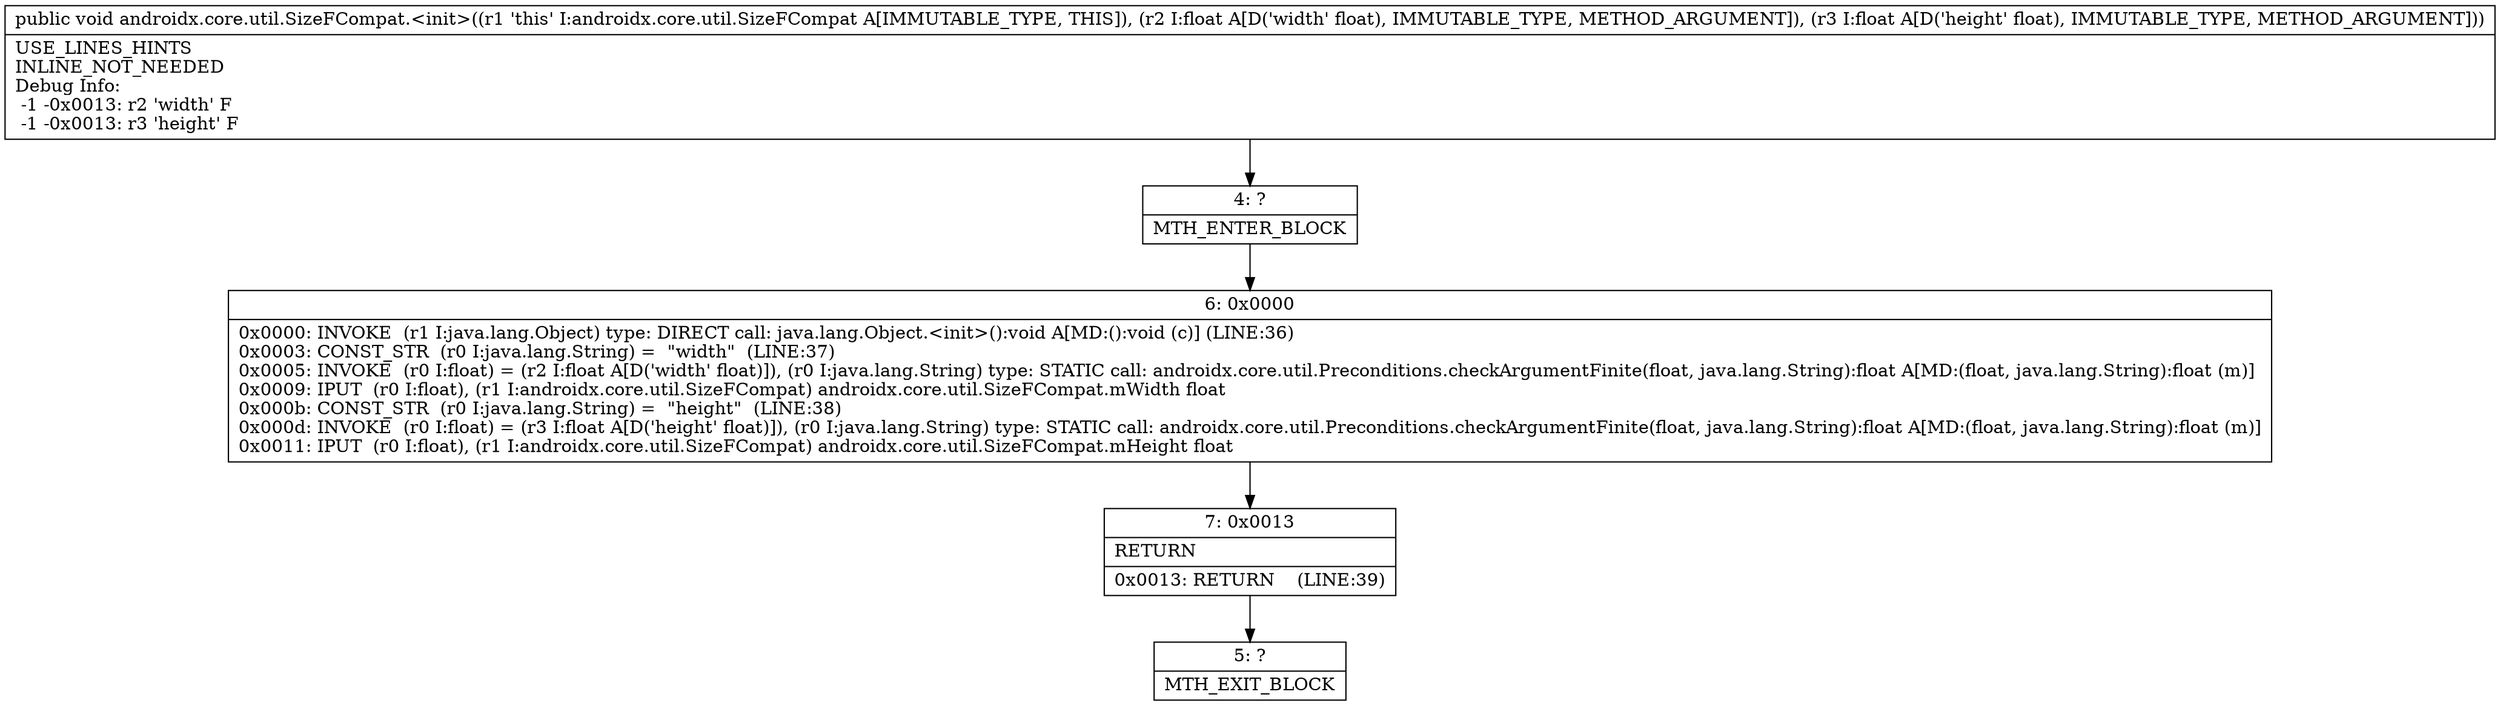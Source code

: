 digraph "CFG forandroidx.core.util.SizeFCompat.\<init\>(FF)V" {
Node_4 [shape=record,label="{4\:\ ?|MTH_ENTER_BLOCK\l}"];
Node_6 [shape=record,label="{6\:\ 0x0000|0x0000: INVOKE  (r1 I:java.lang.Object) type: DIRECT call: java.lang.Object.\<init\>():void A[MD:():void (c)] (LINE:36)\l0x0003: CONST_STR  (r0 I:java.lang.String) =  \"width\"  (LINE:37)\l0x0005: INVOKE  (r0 I:float) = (r2 I:float A[D('width' float)]), (r0 I:java.lang.String) type: STATIC call: androidx.core.util.Preconditions.checkArgumentFinite(float, java.lang.String):float A[MD:(float, java.lang.String):float (m)]\l0x0009: IPUT  (r0 I:float), (r1 I:androidx.core.util.SizeFCompat) androidx.core.util.SizeFCompat.mWidth float \l0x000b: CONST_STR  (r0 I:java.lang.String) =  \"height\"  (LINE:38)\l0x000d: INVOKE  (r0 I:float) = (r3 I:float A[D('height' float)]), (r0 I:java.lang.String) type: STATIC call: androidx.core.util.Preconditions.checkArgumentFinite(float, java.lang.String):float A[MD:(float, java.lang.String):float (m)]\l0x0011: IPUT  (r0 I:float), (r1 I:androidx.core.util.SizeFCompat) androidx.core.util.SizeFCompat.mHeight float \l}"];
Node_7 [shape=record,label="{7\:\ 0x0013|RETURN\l|0x0013: RETURN    (LINE:39)\l}"];
Node_5 [shape=record,label="{5\:\ ?|MTH_EXIT_BLOCK\l}"];
MethodNode[shape=record,label="{public void androidx.core.util.SizeFCompat.\<init\>((r1 'this' I:androidx.core.util.SizeFCompat A[IMMUTABLE_TYPE, THIS]), (r2 I:float A[D('width' float), IMMUTABLE_TYPE, METHOD_ARGUMENT]), (r3 I:float A[D('height' float), IMMUTABLE_TYPE, METHOD_ARGUMENT]))  | USE_LINES_HINTS\lINLINE_NOT_NEEDED\lDebug Info:\l  \-1 \-0x0013: r2 'width' F\l  \-1 \-0x0013: r3 'height' F\l}"];
MethodNode -> Node_4;Node_4 -> Node_6;
Node_6 -> Node_7;
Node_7 -> Node_5;
}

